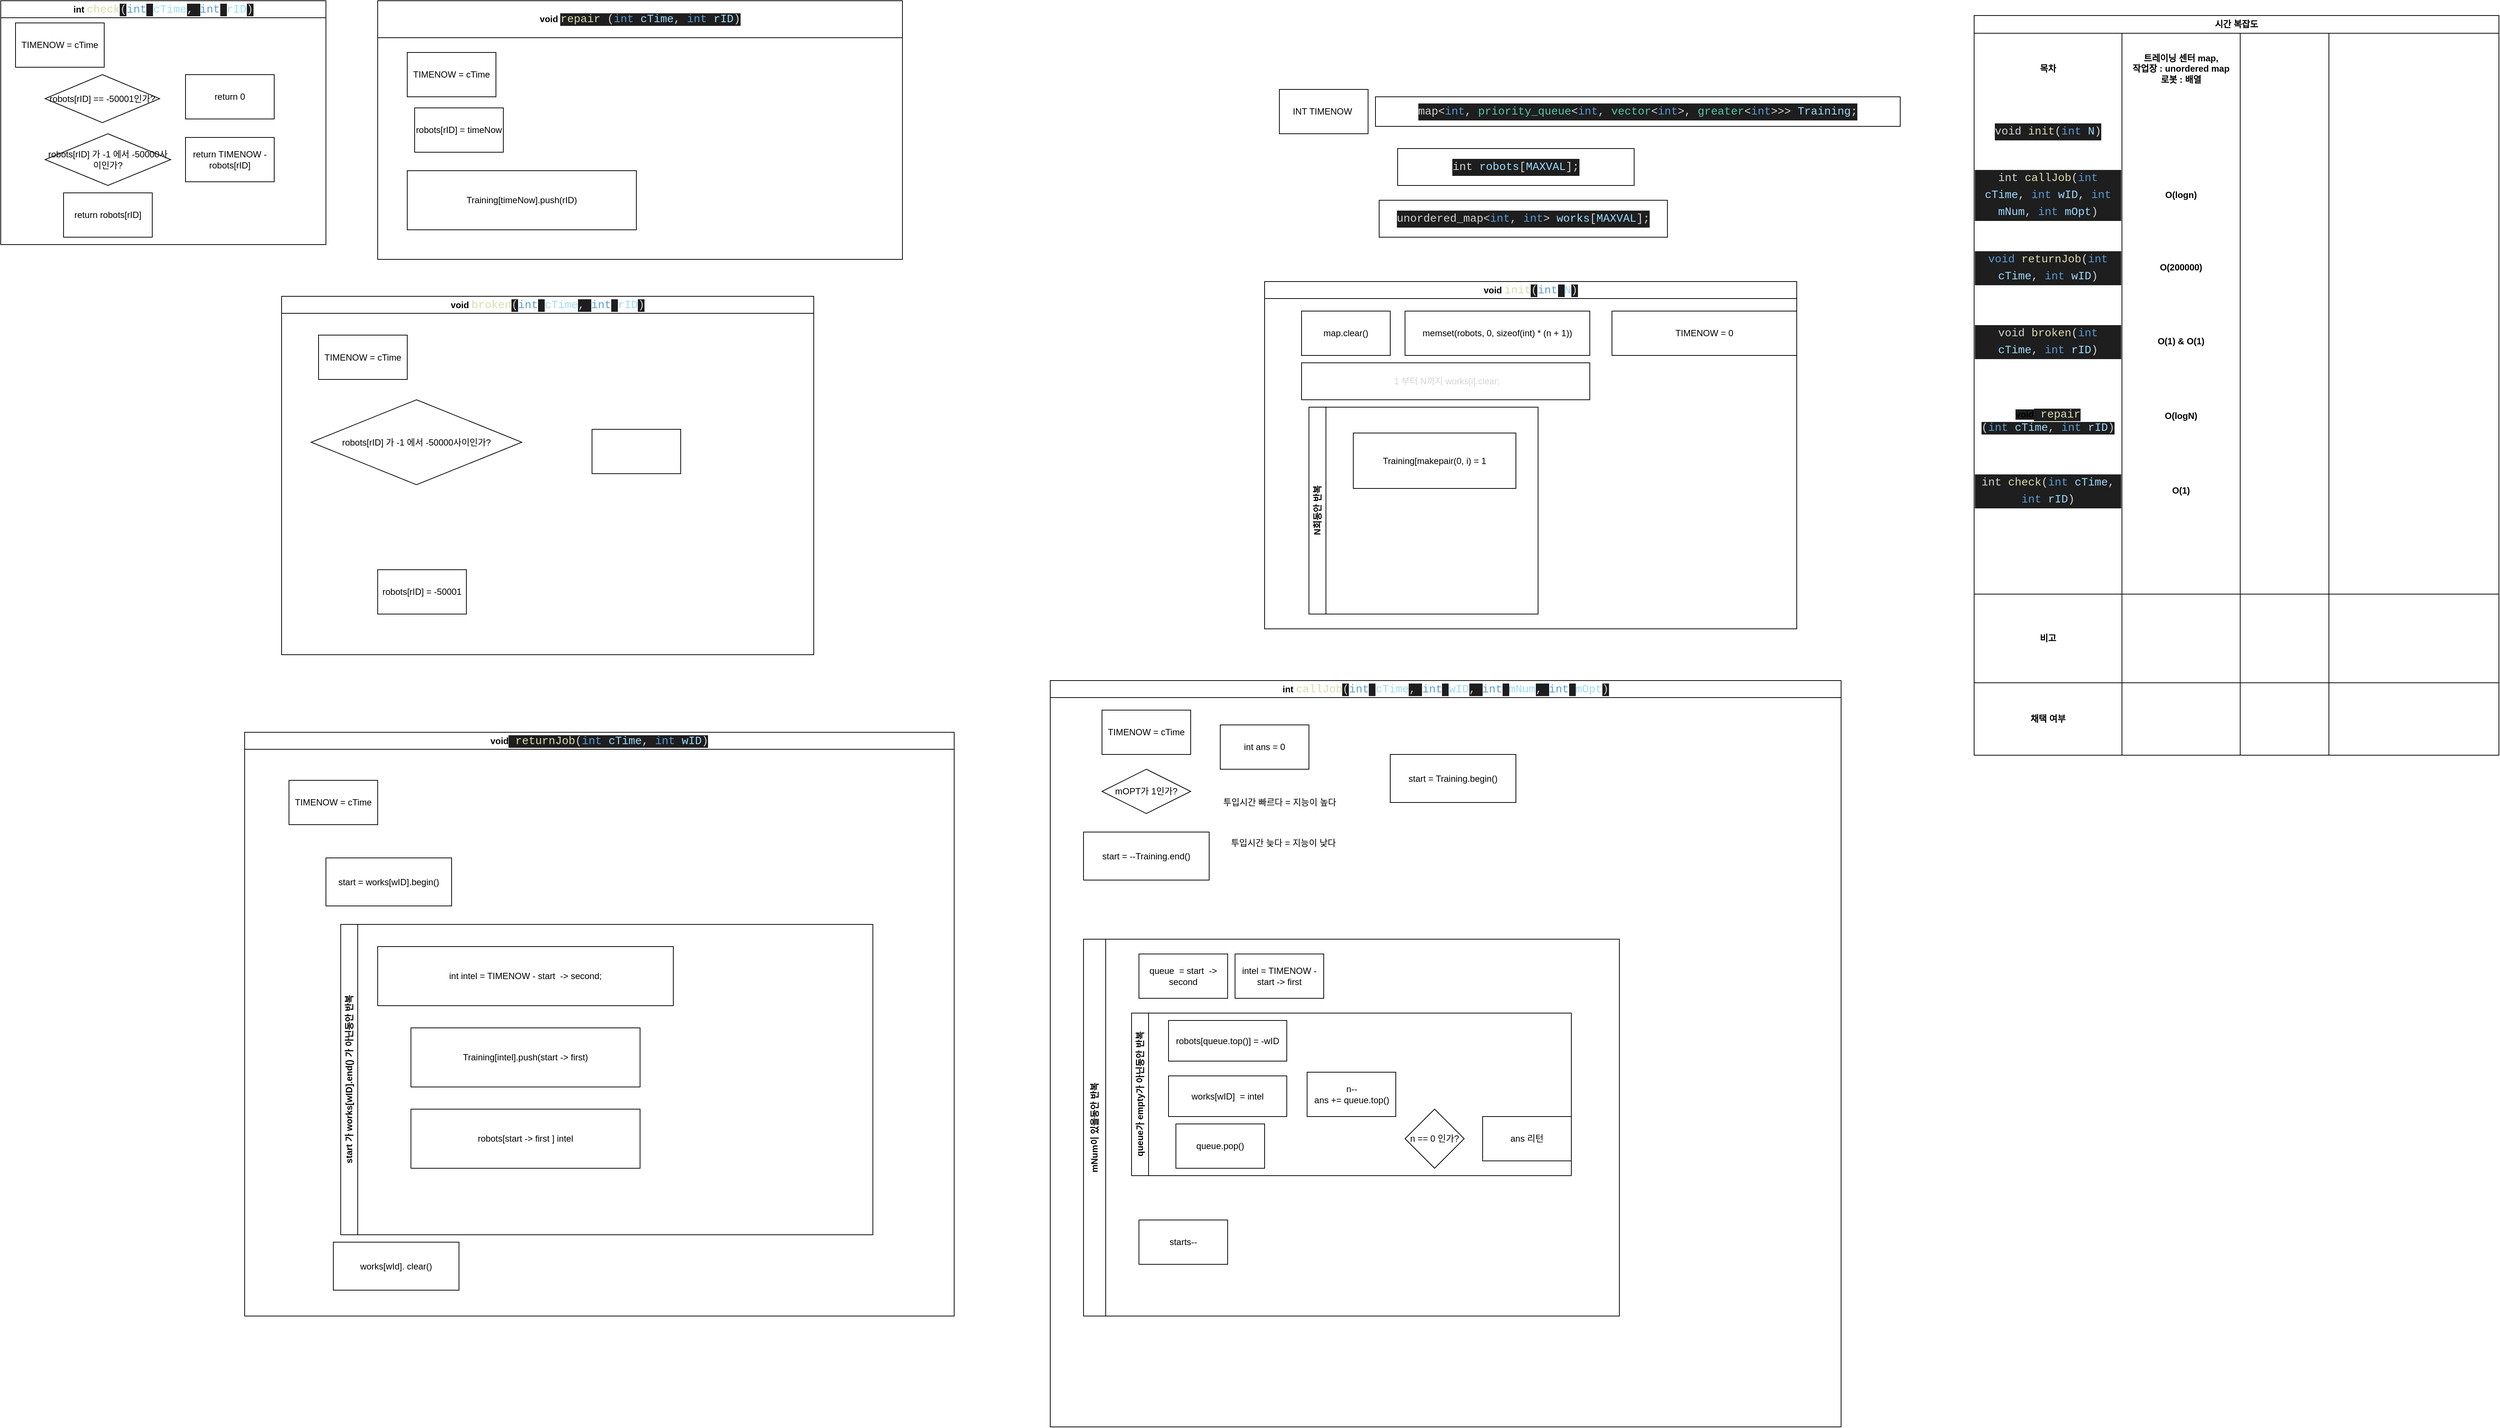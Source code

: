 <mxfile version="22.1.16" type="device">
  <diagram name="페이지-1" id="rsBh1jisTrVi4AFKepAh">
    <mxGraphModel dx="3401" dy="940" grid="1" gridSize="10" guides="1" tooltips="1" connect="1" arrows="1" fold="1" page="1" pageScale="1" pageWidth="827" pageHeight="1169" math="0" shadow="0">
      <root>
        <mxCell id="0" />
        <mxCell id="1" parent="0" />
        <mxCell id="dGhzxes-UHju7Pwq-I5s-2" value="시간 복잡도" style="shape=table;startSize=24;container=1;collapsible=1;childLayout=tableLayout;fixedRows=3;rowLines=0;fontStyle=1;align=center;resizeLast=1;html=1;whiteSpace=wrap;" vertex="1" parent="1">
          <mxGeometry x="1060" y="40" width="710" height="1001" as="geometry" />
        </mxCell>
        <mxCell id="dGhzxes-UHju7Pwq-I5s-3" style="shape=tableRow;horizontal=0;startSize=0;swimlaneHead=0;swimlaneBody=0;fillColor=none;collapsible=0;dropTarget=0;points=[[0,0.5],[1,0.5]];portConstraint=eastwest;top=0;left=0;right=0;bottom=0;html=1;align=center;" vertex="1" parent="dGhzxes-UHju7Pwq-I5s-2">
          <mxGeometry y="24" width="710" height="96" as="geometry" />
        </mxCell>
        <mxCell id="dGhzxes-UHju7Pwq-I5s-4" value="목차" style="shape=partialRectangle;connectable=0;fillColor=none;top=0;left=0;bottom=0;right=0;fontStyle=1;overflow=hidden;html=1;whiteSpace=wrap;align=center;" vertex="1" parent="dGhzxes-UHju7Pwq-I5s-3">
          <mxGeometry width="200" height="96" as="geometry">
            <mxRectangle width="200" height="96" as="alternateBounds" />
          </mxGeometry>
        </mxCell>
        <mxCell id="dGhzxes-UHju7Pwq-I5s-5" value="트레이닝 센터 map,&lt;br&gt;작업장 : unordered map&lt;br&gt;로봇 : 배열" style="shape=partialRectangle;connectable=0;fillColor=none;top=0;left=0;bottom=0;right=0;fontStyle=1;overflow=hidden;html=1;whiteSpace=wrap;align=center;" vertex="1" parent="dGhzxes-UHju7Pwq-I5s-3">
          <mxGeometry x="200" width="160" height="96" as="geometry">
            <mxRectangle width="160" height="96" as="alternateBounds" />
          </mxGeometry>
        </mxCell>
        <mxCell id="dGhzxes-UHju7Pwq-I5s-6" value="" style="shape=partialRectangle;connectable=0;fillColor=none;top=0;left=0;bottom=0;right=0;align=center;spacingLeft=6;fontStyle=5;overflow=hidden;html=1;whiteSpace=wrap;" vertex="1" parent="dGhzxes-UHju7Pwq-I5s-3">
          <mxGeometry x="360" width="120" height="96" as="geometry">
            <mxRectangle width="120" height="96" as="alternateBounds" />
          </mxGeometry>
        </mxCell>
        <mxCell id="dGhzxes-UHju7Pwq-I5s-7" value="" style="shape=partialRectangle;connectable=0;fillColor=none;top=0;left=0;bottom=0;right=0;align=center;spacingLeft=6;fontStyle=5;overflow=hidden;html=1;whiteSpace=wrap;" vertex="1" parent="dGhzxes-UHju7Pwq-I5s-3">
          <mxGeometry x="480" width="230" height="96" as="geometry">
            <mxRectangle width="230" height="96" as="alternateBounds" />
          </mxGeometry>
        </mxCell>
        <mxCell id="dGhzxes-UHju7Pwq-I5s-8" style="shape=tableRow;horizontal=0;startSize=0;swimlaneHead=0;swimlaneBody=0;fillColor=none;collapsible=0;dropTarget=0;points=[[0,0.5],[1,0.5]];portConstraint=eastwest;top=0;left=0;right=0;bottom=0;html=1;align=center;" vertex="1" parent="dGhzxes-UHju7Pwq-I5s-2">
          <mxGeometry y="120" width="710" height="74" as="geometry" />
        </mxCell>
        <mxCell id="dGhzxes-UHju7Pwq-I5s-9" value="&lt;div style=&quot;color: rgb(212, 212, 212); background-color: rgb(30, 30, 30); font-family: Menlo, Monaco, &amp;quot;Courier New&amp;quot;, monospace; font-weight: normal; font-size: 15px; line-height: 23px;&quot;&gt;void &lt;span style=&quot;color: #dcdcaa;&quot;&gt;init&lt;/span&gt;(&lt;span style=&quot;color: #569cd6;&quot;&gt;int&lt;/span&gt; &lt;span style=&quot;color: #9cdcfe;&quot;&gt;N&lt;/span&gt;)&lt;/div&gt;" style="shape=partialRectangle;connectable=0;fillColor=none;top=0;left=0;bottom=0;right=0;fontStyle=1;overflow=hidden;html=1;whiteSpace=wrap;align=center;" vertex="1" parent="dGhzxes-UHju7Pwq-I5s-8">
          <mxGeometry width="200" height="74" as="geometry">
            <mxRectangle width="200" height="74" as="alternateBounds" />
          </mxGeometry>
        </mxCell>
        <mxCell id="dGhzxes-UHju7Pwq-I5s-10" value="" style="shape=partialRectangle;connectable=0;fillColor=none;top=0;left=0;bottom=0;right=0;fontStyle=1;overflow=hidden;html=1;whiteSpace=wrap;align=center;" vertex="1" parent="dGhzxes-UHju7Pwq-I5s-8">
          <mxGeometry x="200" width="160" height="74" as="geometry">
            <mxRectangle width="160" height="74" as="alternateBounds" />
          </mxGeometry>
        </mxCell>
        <mxCell id="dGhzxes-UHju7Pwq-I5s-11" value="" style="shape=partialRectangle;connectable=0;fillColor=none;top=0;left=0;bottom=0;right=0;align=center;spacingLeft=6;fontStyle=5;overflow=hidden;html=1;whiteSpace=wrap;" vertex="1" parent="dGhzxes-UHju7Pwq-I5s-8">
          <mxGeometry x="360" width="120" height="74" as="geometry">
            <mxRectangle width="120" height="74" as="alternateBounds" />
          </mxGeometry>
        </mxCell>
        <mxCell id="dGhzxes-UHju7Pwq-I5s-12" value="" style="shape=partialRectangle;connectable=0;fillColor=none;top=0;left=0;bottom=0;right=0;align=center;spacingLeft=6;fontStyle=5;overflow=hidden;html=1;whiteSpace=wrap;" vertex="1" parent="dGhzxes-UHju7Pwq-I5s-8">
          <mxGeometry x="480" width="230" height="74" as="geometry">
            <mxRectangle width="230" height="74" as="alternateBounds" />
          </mxGeometry>
        </mxCell>
        <mxCell id="dGhzxes-UHju7Pwq-I5s-13" value="" style="shape=tableRow;horizontal=0;startSize=0;swimlaneHead=0;swimlaneBody=0;fillColor=none;collapsible=0;dropTarget=0;points=[[0,0.5],[1,0.5]];portConstraint=eastwest;top=0;left=0;right=0;bottom=0;html=1;align=center;" vertex="1" parent="dGhzxes-UHju7Pwq-I5s-2">
          <mxGeometry y="194" width="710" height="98" as="geometry" />
        </mxCell>
        <mxCell id="dGhzxes-UHju7Pwq-I5s-14" value="&lt;div style=&quot;color: rgb(212, 212, 212); background-color: rgb(30, 30, 30); font-family: Menlo, Monaco, &amp;quot;Courier New&amp;quot;, monospace; font-weight: normal; font-size: 15px; line-height: 23px;&quot;&gt;int &lt;span style=&quot;color: #dcdcaa;&quot;&gt;callJob&lt;/span&gt;(&lt;span style=&quot;color: #569cd6;&quot;&gt;int&lt;/span&gt; &lt;span style=&quot;color: #9cdcfe;&quot;&gt;cTime&lt;/span&gt;, &lt;span style=&quot;color: #569cd6;&quot;&gt;int&lt;/span&gt; &lt;span style=&quot;color: #9cdcfe;&quot;&gt;wID&lt;/span&gt;, &lt;span style=&quot;color: #569cd6;&quot;&gt;int&lt;/span&gt; &lt;span style=&quot;color: #9cdcfe;&quot;&gt;mNum&lt;/span&gt;, &lt;span style=&quot;color: #569cd6;&quot;&gt;int&lt;/span&gt; &lt;span style=&quot;color: #9cdcfe;&quot;&gt;mOpt&lt;/span&gt;)&lt;/div&gt;" style="shape=partialRectangle;connectable=0;fillColor=none;top=0;left=0;bottom=0;right=0;fontStyle=1;overflow=hidden;html=1;whiteSpace=wrap;align=center;" vertex="1" parent="dGhzxes-UHju7Pwq-I5s-13">
          <mxGeometry width="200" height="98" as="geometry">
            <mxRectangle width="200" height="98" as="alternateBounds" />
          </mxGeometry>
        </mxCell>
        <mxCell id="dGhzxes-UHju7Pwq-I5s-15" value="O(logn)" style="shape=partialRectangle;connectable=0;fillColor=none;top=0;left=0;bottom=0;right=0;fontStyle=1;overflow=hidden;html=1;whiteSpace=wrap;align=center;" vertex="1" parent="dGhzxes-UHju7Pwq-I5s-13">
          <mxGeometry x="200" width="160" height="98" as="geometry">
            <mxRectangle width="160" height="98" as="alternateBounds" />
          </mxGeometry>
        </mxCell>
        <mxCell id="dGhzxes-UHju7Pwq-I5s-16" value="" style="shape=partialRectangle;connectable=0;fillColor=none;top=0;left=0;bottom=0;right=0;align=center;spacingLeft=6;fontStyle=5;overflow=hidden;html=1;whiteSpace=wrap;" vertex="1" parent="dGhzxes-UHju7Pwq-I5s-13">
          <mxGeometry x="360" width="120" height="98" as="geometry">
            <mxRectangle width="120" height="98" as="alternateBounds" />
          </mxGeometry>
        </mxCell>
        <mxCell id="dGhzxes-UHju7Pwq-I5s-17" value="" style="shape=partialRectangle;connectable=0;fillColor=none;top=0;left=0;bottom=0;right=0;align=center;spacingLeft=6;fontStyle=5;overflow=hidden;html=1;whiteSpace=wrap;" vertex="1" parent="dGhzxes-UHju7Pwq-I5s-13">
          <mxGeometry x="480" width="230" height="98" as="geometry">
            <mxRectangle width="230" height="98" as="alternateBounds" />
          </mxGeometry>
        </mxCell>
        <mxCell id="dGhzxes-UHju7Pwq-I5s-18" style="shape=tableRow;horizontal=0;startSize=0;swimlaneHead=0;swimlaneBody=0;fillColor=none;collapsible=0;dropTarget=0;points=[[0,0.5],[1,0.5]];portConstraint=eastwest;top=0;left=0;right=0;bottom=0;html=1;align=center;" vertex="1" parent="dGhzxes-UHju7Pwq-I5s-2">
          <mxGeometry y="292" width="710" height="98" as="geometry" />
        </mxCell>
        <mxCell id="dGhzxes-UHju7Pwq-I5s-19" value="&lt;meta charset=&quot;utf-8&quot;&gt;&lt;div style=&quot;color: rgb(212, 212, 212); background-color: rgb(30, 30, 30); font-family: Menlo, Monaco, &amp;quot;Courier New&amp;quot;, monospace; font-weight: normal; font-size: 15px; line-height: 23px;&quot;&gt;&lt;div&gt;&lt;span style=&quot;color: #569cd6;&quot;&gt;void&lt;/span&gt;&lt;span style=&quot;color: #d4d4d4;&quot;&gt; &lt;/span&gt;&lt;span style=&quot;color: #dcdcaa;&quot;&gt;returnJob&lt;/span&gt;&lt;span style=&quot;color: #d4d4d4;&quot;&gt;(&lt;/span&gt;&lt;span style=&quot;color: #569cd6;&quot;&gt;int&lt;/span&gt;&lt;span style=&quot;color: #d4d4d4;&quot;&gt; &lt;/span&gt;&lt;span style=&quot;color: #9cdcfe;&quot;&gt;cTime&lt;/span&gt;&lt;span style=&quot;color: #d4d4d4;&quot;&gt;, &lt;/span&gt;&lt;span style=&quot;color: #569cd6;&quot;&gt;int&lt;/span&gt;&lt;span style=&quot;color: #d4d4d4;&quot;&gt; &lt;/span&gt;&lt;span style=&quot;color: #9cdcfe;&quot;&gt;wID&lt;/span&gt;&lt;span style=&quot;color: #d4d4d4;&quot;&gt;)&lt;/span&gt;&lt;/div&gt;&lt;/div&gt;" style="shape=partialRectangle;connectable=0;fillColor=none;top=0;left=0;bottom=0;right=0;fontStyle=1;overflow=hidden;html=1;whiteSpace=wrap;align=center;" vertex="1" parent="dGhzxes-UHju7Pwq-I5s-18">
          <mxGeometry width="200" height="98" as="geometry">
            <mxRectangle width="200" height="98" as="alternateBounds" />
          </mxGeometry>
        </mxCell>
        <mxCell id="dGhzxes-UHju7Pwq-I5s-20" value="O(200000)" style="shape=partialRectangle;connectable=0;fillColor=none;top=0;left=0;bottom=0;right=0;fontStyle=1;overflow=hidden;html=1;whiteSpace=wrap;align=center;" vertex="1" parent="dGhzxes-UHju7Pwq-I5s-18">
          <mxGeometry x="200" width="160" height="98" as="geometry">
            <mxRectangle width="160" height="98" as="alternateBounds" />
          </mxGeometry>
        </mxCell>
        <mxCell id="dGhzxes-UHju7Pwq-I5s-21" value="" style="shape=partialRectangle;connectable=0;fillColor=none;top=0;left=0;bottom=0;right=0;align=center;spacingLeft=6;fontStyle=5;overflow=hidden;html=1;whiteSpace=wrap;" vertex="1" parent="dGhzxes-UHju7Pwq-I5s-18">
          <mxGeometry x="360" width="120" height="98" as="geometry">
            <mxRectangle width="120" height="98" as="alternateBounds" />
          </mxGeometry>
        </mxCell>
        <mxCell id="dGhzxes-UHju7Pwq-I5s-22" value="" style="shape=partialRectangle;connectable=0;fillColor=none;top=0;left=0;bottom=0;right=0;align=center;spacingLeft=6;fontStyle=5;overflow=hidden;html=1;whiteSpace=wrap;" vertex="1" parent="dGhzxes-UHju7Pwq-I5s-18">
          <mxGeometry x="480" width="230" height="98" as="geometry">
            <mxRectangle width="230" height="98" as="alternateBounds" />
          </mxGeometry>
        </mxCell>
        <mxCell id="dGhzxes-UHju7Pwq-I5s-23" style="shape=tableRow;horizontal=0;startSize=0;swimlaneHead=0;swimlaneBody=0;fillColor=none;collapsible=0;dropTarget=0;points=[[0,0.5],[1,0.5]];portConstraint=eastwest;top=0;left=0;right=0;bottom=0;html=1;align=center;" vertex="1" parent="dGhzxes-UHju7Pwq-I5s-2">
          <mxGeometry y="390" width="710" height="101" as="geometry" />
        </mxCell>
        <mxCell id="dGhzxes-UHju7Pwq-I5s-24" value="&lt;div style=&quot;color: rgb(212, 212, 212); background-color: rgb(30, 30, 30); font-family: Menlo, Monaco, &amp;quot;Courier New&amp;quot;, monospace; font-weight: normal; font-size: 15px; line-height: 23px;&quot;&gt;void &lt;span style=&quot;color: #dcdcaa;&quot;&gt;broken&lt;/span&gt;(&lt;span style=&quot;color: #569cd6;&quot;&gt;int&lt;/span&gt; &lt;span style=&quot;color: #9cdcfe;&quot;&gt;cTime&lt;/span&gt;, &lt;span style=&quot;color: #569cd6;&quot;&gt;int&lt;/span&gt; &lt;span style=&quot;color: #9cdcfe;&quot;&gt;rID&lt;/span&gt;)&lt;/div&gt;" style="shape=partialRectangle;connectable=0;fillColor=none;top=0;left=0;bottom=0;right=0;fontStyle=1;overflow=hidden;html=1;whiteSpace=wrap;align=center;" vertex="1" parent="dGhzxes-UHju7Pwq-I5s-23">
          <mxGeometry width="200" height="101" as="geometry">
            <mxRectangle width="200" height="101" as="alternateBounds" />
          </mxGeometry>
        </mxCell>
        <mxCell id="dGhzxes-UHju7Pwq-I5s-25" value="O(1) &amp;amp; O(1)" style="shape=partialRectangle;connectable=0;fillColor=none;top=0;left=0;bottom=0;right=0;fontStyle=1;overflow=hidden;html=1;whiteSpace=wrap;align=center;" vertex="1" parent="dGhzxes-UHju7Pwq-I5s-23">
          <mxGeometry x="200" width="160" height="101" as="geometry">
            <mxRectangle width="160" height="101" as="alternateBounds" />
          </mxGeometry>
        </mxCell>
        <mxCell id="dGhzxes-UHju7Pwq-I5s-26" value="" style="shape=partialRectangle;connectable=0;fillColor=none;top=0;left=0;bottom=0;right=0;align=center;spacingLeft=6;fontStyle=5;overflow=hidden;html=1;whiteSpace=wrap;" vertex="1" parent="dGhzxes-UHju7Pwq-I5s-23">
          <mxGeometry x="360" width="120" height="101" as="geometry">
            <mxRectangle width="120" height="101" as="alternateBounds" />
          </mxGeometry>
        </mxCell>
        <mxCell id="dGhzxes-UHju7Pwq-I5s-27" value="" style="shape=partialRectangle;connectable=0;fillColor=none;top=0;left=0;bottom=0;right=0;align=center;spacingLeft=6;fontStyle=5;overflow=hidden;html=1;whiteSpace=wrap;" vertex="1" parent="dGhzxes-UHju7Pwq-I5s-23">
          <mxGeometry x="480" width="230" height="101" as="geometry">
            <mxRectangle width="230" height="101" as="alternateBounds" />
          </mxGeometry>
        </mxCell>
        <mxCell id="dGhzxes-UHju7Pwq-I5s-53" style="shape=tableRow;horizontal=0;startSize=0;swimlaneHead=0;swimlaneBody=0;fillColor=none;collapsible=0;dropTarget=0;points=[[0,0.5],[1,0.5]];portConstraint=eastwest;top=0;left=0;right=0;bottom=0;html=1;align=center;" vertex="1" parent="dGhzxes-UHju7Pwq-I5s-2">
          <mxGeometry y="491" width="710" height="101" as="geometry" />
        </mxCell>
        <mxCell id="dGhzxes-UHju7Pwq-I5s-54" value="&lt;br class=&quot;Apple-interchange-newline&quot;&gt;&lt;span style=&quot;background-color: rgb(27, 29, 30);&quot;&gt;void&lt;/span&gt;&lt;span style=&quot;color: rgb(212, 212, 212); font-family: Menlo, Monaco, &amp;quot;Courier New&amp;quot;, monospace; font-size: 15px; font-weight: 400; background-color: rgb(30, 30, 30);&quot;&gt;&amp;nbsp;&lt;/span&gt;&lt;span style=&quot;font-family: Menlo, Monaco, &amp;quot;Courier New&amp;quot;, monospace; font-size: 15px; font-weight: 400; background-color: rgb(30, 30, 30);&quot;&gt;&lt;font color=&quot;#dcdcaa&quot;&gt;repair&lt;br&gt;&lt;/font&gt;&lt;/span&gt;&lt;span style=&quot;color: rgb(212, 212, 212); font-family: Menlo, Monaco, &amp;quot;Courier New&amp;quot;, monospace; font-size: 15px; font-weight: 400; background-color: rgb(30, 30, 30);&quot;&gt;(&lt;/span&gt;&lt;span style=&quot;font-family: Menlo, Monaco, &amp;quot;Courier New&amp;quot;, monospace; font-size: 15px; font-weight: 400; background-color: rgb(30, 30, 30); color: rgb(86, 156, 214);&quot;&gt;int&lt;/span&gt;&lt;span style=&quot;color: rgb(212, 212, 212); font-family: Menlo, Monaco, &amp;quot;Courier New&amp;quot;, monospace; font-size: 15px; font-weight: 400; background-color: rgb(30, 30, 30);&quot;&gt;&amp;nbsp;&lt;/span&gt;&lt;span style=&quot;font-family: Menlo, Monaco, &amp;quot;Courier New&amp;quot;, monospace; font-size: 15px; font-weight: 400; background-color: rgb(30, 30, 30); color: rgb(156, 220, 254);&quot;&gt;cTime&lt;/span&gt;&lt;span style=&quot;color: rgb(212, 212, 212); font-family: Menlo, Monaco, &amp;quot;Courier New&amp;quot;, monospace; font-size: 15px; font-weight: 400; background-color: rgb(30, 30, 30);&quot;&gt;,&amp;nbsp;&lt;/span&gt;&lt;span style=&quot;font-family: Menlo, Monaco, &amp;quot;Courier New&amp;quot;, monospace; font-size: 15px; font-weight: 400; background-color: rgb(30, 30, 30); color: rgb(86, 156, 214);&quot;&gt;int&lt;/span&gt;&lt;span style=&quot;color: rgb(212, 212, 212); font-family: Menlo, Monaco, &amp;quot;Courier New&amp;quot;, monospace; font-size: 15px; font-weight: 400; background-color: rgb(30, 30, 30);&quot;&gt;&amp;nbsp;&lt;/span&gt;&lt;span style=&quot;font-family: Menlo, Monaco, &amp;quot;Courier New&amp;quot;, monospace; font-size: 15px; font-weight: 400; background-color: rgb(30, 30, 30); color: rgb(156, 220, 254);&quot;&gt;rID&lt;/span&gt;&lt;span style=&quot;color: rgb(212, 212, 212); font-family: Menlo, Monaco, &amp;quot;Courier New&amp;quot;, monospace; font-size: 15px; font-weight: 400; background-color: rgb(30, 30, 30);&quot;&gt;)&lt;/span&gt;" style="shape=partialRectangle;connectable=0;fillColor=none;top=0;left=0;bottom=0;right=0;fontStyle=1;overflow=hidden;html=1;whiteSpace=wrap;align=center;" vertex="1" parent="dGhzxes-UHju7Pwq-I5s-53">
          <mxGeometry width="200" height="101" as="geometry">
            <mxRectangle width="200" height="101" as="alternateBounds" />
          </mxGeometry>
        </mxCell>
        <mxCell id="dGhzxes-UHju7Pwq-I5s-55" value="O(logN)" style="shape=partialRectangle;connectable=0;fillColor=none;top=0;left=0;bottom=0;right=0;fontStyle=1;overflow=hidden;html=1;whiteSpace=wrap;align=center;" vertex="1" parent="dGhzxes-UHju7Pwq-I5s-53">
          <mxGeometry x="200" width="160" height="101" as="geometry">
            <mxRectangle width="160" height="101" as="alternateBounds" />
          </mxGeometry>
        </mxCell>
        <mxCell id="dGhzxes-UHju7Pwq-I5s-56" style="shape=partialRectangle;connectable=0;fillColor=none;top=0;left=0;bottom=0;right=0;align=center;spacingLeft=6;fontStyle=5;overflow=hidden;html=1;whiteSpace=wrap;" vertex="1" parent="dGhzxes-UHju7Pwq-I5s-53">
          <mxGeometry x="360" width="120" height="101" as="geometry">
            <mxRectangle width="120" height="101" as="alternateBounds" />
          </mxGeometry>
        </mxCell>
        <mxCell id="dGhzxes-UHju7Pwq-I5s-57" style="shape=partialRectangle;connectable=0;fillColor=none;top=0;left=0;bottom=0;right=0;align=center;spacingLeft=6;fontStyle=5;overflow=hidden;html=1;whiteSpace=wrap;" vertex="1" parent="dGhzxes-UHju7Pwq-I5s-53">
          <mxGeometry x="480" width="230" height="101" as="geometry">
            <mxRectangle width="230" height="101" as="alternateBounds" />
          </mxGeometry>
        </mxCell>
        <mxCell id="dGhzxes-UHju7Pwq-I5s-48" style="shape=tableRow;horizontal=0;startSize=0;swimlaneHead=0;swimlaneBody=0;fillColor=none;collapsible=0;dropTarget=0;points=[[0,0.5],[1,0.5]];portConstraint=eastwest;top=0;left=0;right=0;bottom=0;html=1;align=center;" vertex="1" parent="dGhzxes-UHju7Pwq-I5s-2">
          <mxGeometry y="592" width="710" height="101" as="geometry" />
        </mxCell>
        <mxCell id="dGhzxes-UHju7Pwq-I5s-49" value="&lt;div style=&quot;color: rgb(212, 212, 212); background-color: rgb(30, 30, 30); font-family: Menlo, Monaco, &amp;quot;Courier New&amp;quot;, monospace; font-weight: normal; font-size: 15px; line-height: 23px;&quot;&gt;int &lt;span style=&quot;color: #dcdcaa;&quot;&gt;check&lt;/span&gt;(&lt;span style=&quot;color: #569cd6;&quot;&gt;int&lt;/span&gt; &lt;span style=&quot;color: #9cdcfe;&quot;&gt;cTime&lt;/span&gt;, &lt;span style=&quot;color: #569cd6;&quot;&gt;int&lt;/span&gt; &lt;span style=&quot;color: #9cdcfe;&quot;&gt;rID&lt;/span&gt;)&lt;/div&gt;" style="shape=partialRectangle;connectable=0;fillColor=none;top=0;left=0;bottom=0;right=0;fontStyle=1;overflow=hidden;html=1;whiteSpace=wrap;align=center;" vertex="1" parent="dGhzxes-UHju7Pwq-I5s-48">
          <mxGeometry width="200" height="101" as="geometry">
            <mxRectangle width="200" height="101" as="alternateBounds" />
          </mxGeometry>
        </mxCell>
        <mxCell id="dGhzxes-UHju7Pwq-I5s-50" value="O(1)" style="shape=partialRectangle;connectable=0;fillColor=none;top=0;left=0;bottom=0;right=0;fontStyle=1;overflow=hidden;html=1;whiteSpace=wrap;align=center;" vertex="1" parent="dGhzxes-UHju7Pwq-I5s-48">
          <mxGeometry x="200" width="160" height="101" as="geometry">
            <mxRectangle width="160" height="101" as="alternateBounds" />
          </mxGeometry>
        </mxCell>
        <mxCell id="dGhzxes-UHju7Pwq-I5s-51" style="shape=partialRectangle;connectable=0;fillColor=none;top=0;left=0;bottom=0;right=0;align=center;spacingLeft=6;fontStyle=5;overflow=hidden;html=1;whiteSpace=wrap;" vertex="1" parent="dGhzxes-UHju7Pwq-I5s-48">
          <mxGeometry x="360" width="120" height="101" as="geometry">
            <mxRectangle width="120" height="101" as="alternateBounds" />
          </mxGeometry>
        </mxCell>
        <mxCell id="dGhzxes-UHju7Pwq-I5s-52" style="shape=partialRectangle;connectable=0;fillColor=none;top=0;left=0;bottom=0;right=0;align=center;spacingLeft=6;fontStyle=5;overflow=hidden;html=1;whiteSpace=wrap;" vertex="1" parent="dGhzxes-UHju7Pwq-I5s-48">
          <mxGeometry x="480" width="230" height="101" as="geometry">
            <mxRectangle width="230" height="101" as="alternateBounds" />
          </mxGeometry>
        </mxCell>
        <mxCell id="dGhzxes-UHju7Pwq-I5s-28" style="shape=tableRow;horizontal=0;startSize=0;swimlaneHead=0;swimlaneBody=0;fillColor=none;collapsible=0;dropTarget=0;points=[[0,0.5],[1,0.5]];portConstraint=eastwest;top=0;left=0;right=0;bottom=1;html=1;align=center;" vertex="1" parent="dGhzxes-UHju7Pwq-I5s-2">
          <mxGeometry y="693" width="710" height="90" as="geometry" />
        </mxCell>
        <mxCell id="dGhzxes-UHju7Pwq-I5s-29" value="&lt;div style=&quot;color: rgb(212, 212, 212); background-color: rgb(30, 30, 30); font-family: Menlo, Monaco, &amp;quot;Courier New&amp;quot;, monospace; font-weight: normal; font-size: 15px; line-height: 23px;&quot;&gt;&lt;br&gt;&lt;/div&gt;" style="shape=partialRectangle;connectable=0;fillColor=none;top=0;left=0;bottom=0;right=0;fontStyle=1;overflow=hidden;html=1;whiteSpace=wrap;align=center;" vertex="1" parent="dGhzxes-UHju7Pwq-I5s-28">
          <mxGeometry width="200" height="90" as="geometry">
            <mxRectangle width="200" height="90" as="alternateBounds" />
          </mxGeometry>
        </mxCell>
        <mxCell id="dGhzxes-UHju7Pwq-I5s-30" value="" style="shape=partialRectangle;connectable=0;fillColor=none;top=0;left=0;bottom=0;right=0;fontStyle=1;overflow=hidden;html=1;whiteSpace=wrap;align=center;" vertex="1" parent="dGhzxes-UHju7Pwq-I5s-28">
          <mxGeometry x="200" width="160" height="90" as="geometry">
            <mxRectangle width="160" height="90" as="alternateBounds" />
          </mxGeometry>
        </mxCell>
        <mxCell id="dGhzxes-UHju7Pwq-I5s-31" value="" style="shape=partialRectangle;connectable=0;fillColor=none;top=0;left=0;bottom=0;right=0;align=center;spacingLeft=6;fontStyle=5;overflow=hidden;html=1;whiteSpace=wrap;" vertex="1" parent="dGhzxes-UHju7Pwq-I5s-28">
          <mxGeometry x="360" width="120" height="90" as="geometry">
            <mxRectangle width="120" height="90" as="alternateBounds" />
          </mxGeometry>
        </mxCell>
        <mxCell id="dGhzxes-UHju7Pwq-I5s-32" value="" style="shape=partialRectangle;connectable=0;fillColor=none;top=0;left=0;bottom=0;right=0;align=center;spacingLeft=6;fontStyle=5;overflow=hidden;html=1;whiteSpace=wrap;" vertex="1" parent="dGhzxes-UHju7Pwq-I5s-28">
          <mxGeometry x="480" width="230" height="90" as="geometry">
            <mxRectangle width="230" height="90" as="alternateBounds" />
          </mxGeometry>
        </mxCell>
        <mxCell id="dGhzxes-UHju7Pwq-I5s-33" value="" style="shape=tableRow;horizontal=0;startSize=0;swimlaneHead=0;swimlaneBody=0;fillColor=none;collapsible=0;dropTarget=0;points=[[0,0.5],[1,0.5]];portConstraint=eastwest;top=0;left=0;right=0;bottom=1;html=1;align=center;" vertex="1" parent="dGhzxes-UHju7Pwq-I5s-2">
          <mxGeometry y="783" width="710" height="120" as="geometry" />
        </mxCell>
        <mxCell id="dGhzxes-UHju7Pwq-I5s-34" value="비고" style="shape=partialRectangle;connectable=0;fillColor=none;top=0;left=0;bottom=0;right=0;fontStyle=1;overflow=hidden;html=1;whiteSpace=wrap;align=center;" vertex="1" parent="dGhzxes-UHju7Pwq-I5s-33">
          <mxGeometry width="200" height="120" as="geometry">
            <mxRectangle width="200" height="120" as="alternateBounds" />
          </mxGeometry>
        </mxCell>
        <mxCell id="dGhzxes-UHju7Pwq-I5s-35" value="" style="shape=partialRectangle;connectable=0;fillColor=none;top=0;left=0;bottom=0;right=0;fontStyle=1;overflow=hidden;html=1;whiteSpace=wrap;align=center;" vertex="1" parent="dGhzxes-UHju7Pwq-I5s-33">
          <mxGeometry x="200" width="160" height="120" as="geometry">
            <mxRectangle width="160" height="120" as="alternateBounds" />
          </mxGeometry>
        </mxCell>
        <mxCell id="dGhzxes-UHju7Pwq-I5s-36" value="" style="shape=partialRectangle;connectable=0;fillColor=none;top=0;left=0;bottom=0;right=0;align=center;spacingLeft=6;fontStyle=5;overflow=hidden;html=1;whiteSpace=wrap;" vertex="1" parent="dGhzxes-UHju7Pwq-I5s-33">
          <mxGeometry x="360" width="120" height="120" as="geometry">
            <mxRectangle width="120" height="120" as="alternateBounds" />
          </mxGeometry>
        </mxCell>
        <mxCell id="dGhzxes-UHju7Pwq-I5s-37" value="" style="shape=partialRectangle;connectable=0;fillColor=none;top=0;left=0;bottom=0;right=0;align=center;spacingLeft=6;fontStyle=5;overflow=hidden;html=1;whiteSpace=wrap;" vertex="1" parent="dGhzxes-UHju7Pwq-I5s-33">
          <mxGeometry x="480" width="230" height="120" as="geometry">
            <mxRectangle width="230" height="120" as="alternateBounds" />
          </mxGeometry>
        </mxCell>
        <mxCell id="dGhzxes-UHju7Pwq-I5s-38" style="shape=tableRow;horizontal=0;startSize=0;swimlaneHead=0;swimlaneBody=0;fillColor=none;collapsible=0;dropTarget=0;points=[[0,0.5],[1,0.5]];portConstraint=eastwest;top=0;left=0;right=0;bottom=1;html=1;align=center;" vertex="1" parent="dGhzxes-UHju7Pwq-I5s-2">
          <mxGeometry y="903" width="710" height="98" as="geometry" />
        </mxCell>
        <mxCell id="dGhzxes-UHju7Pwq-I5s-39" value="채택 여부&lt;br&gt;" style="shape=partialRectangle;connectable=0;fillColor=none;top=0;left=0;bottom=0;right=0;fontStyle=1;overflow=hidden;html=1;whiteSpace=wrap;align=center;" vertex="1" parent="dGhzxes-UHju7Pwq-I5s-38">
          <mxGeometry width="200" height="98" as="geometry">
            <mxRectangle width="200" height="98" as="alternateBounds" />
          </mxGeometry>
        </mxCell>
        <mxCell id="dGhzxes-UHju7Pwq-I5s-40" value="" style="shape=partialRectangle;connectable=0;fillColor=none;top=0;left=0;bottom=0;right=0;fontStyle=1;overflow=hidden;html=1;whiteSpace=wrap;align=center;" vertex="1" parent="dGhzxes-UHju7Pwq-I5s-38">
          <mxGeometry x="200" width="160" height="98" as="geometry">
            <mxRectangle width="160" height="98" as="alternateBounds" />
          </mxGeometry>
        </mxCell>
        <mxCell id="dGhzxes-UHju7Pwq-I5s-41" value="" style="shape=partialRectangle;connectable=0;fillColor=none;top=0;left=0;bottom=0;right=0;align=center;spacingLeft=6;fontStyle=5;overflow=hidden;html=1;whiteSpace=wrap;" vertex="1" parent="dGhzxes-UHju7Pwq-I5s-38">
          <mxGeometry x="360" width="120" height="98" as="geometry">
            <mxRectangle width="120" height="98" as="alternateBounds" />
          </mxGeometry>
        </mxCell>
        <mxCell id="dGhzxes-UHju7Pwq-I5s-42" value="" style="shape=partialRectangle;connectable=0;fillColor=none;top=0;left=0;bottom=0;right=0;align=center;spacingLeft=6;fontStyle=5;overflow=hidden;html=1;whiteSpace=wrap;" vertex="1" parent="dGhzxes-UHju7Pwq-I5s-38">
          <mxGeometry x="480" width="230" height="98" as="geometry">
            <mxRectangle width="230" height="98" as="alternateBounds" />
          </mxGeometry>
        </mxCell>
        <mxCell id="dGhzxes-UHju7Pwq-I5s-62" value="int&amp;nbsp;&lt;span style=&quot;font-family: Menlo, Monaco, &amp;quot;Courier New&amp;quot;, monospace; font-size: 15px; font-weight: 400; color: rgb(220, 220, 170);&quot;&gt;callJob&lt;/span&gt;&lt;span style=&quot;color: rgb(212, 212, 212); font-family: Menlo, Monaco, &amp;quot;Courier New&amp;quot;, monospace; font-size: 15px; font-weight: 400; background-color: rgb(30, 30, 30);&quot;&gt;(&lt;/span&gt;&lt;span style=&quot;font-family: Menlo, Monaco, &amp;quot;Courier New&amp;quot;, monospace; font-size: 15px; font-weight: 400; color: rgb(86, 156, 214);&quot;&gt;int&lt;/span&gt;&lt;span style=&quot;color: rgb(212, 212, 212); font-family: Menlo, Monaco, &amp;quot;Courier New&amp;quot;, monospace; font-size: 15px; font-weight: 400; background-color: rgb(30, 30, 30);&quot;&gt;&amp;nbsp;&lt;/span&gt;&lt;span style=&quot;font-family: Menlo, Monaco, &amp;quot;Courier New&amp;quot;, monospace; font-size: 15px; font-weight: 400; color: rgb(156, 220, 254);&quot;&gt;cTime&lt;/span&gt;&lt;span style=&quot;color: rgb(212, 212, 212); font-family: Menlo, Monaco, &amp;quot;Courier New&amp;quot;, monospace; font-size: 15px; font-weight: 400; background-color: rgb(30, 30, 30);&quot;&gt;,&amp;nbsp;&lt;/span&gt;&lt;span style=&quot;font-family: Menlo, Monaco, &amp;quot;Courier New&amp;quot;, monospace; font-size: 15px; font-weight: 400; color: rgb(86, 156, 214);&quot;&gt;int&lt;/span&gt;&lt;span style=&quot;color: rgb(212, 212, 212); font-family: Menlo, Monaco, &amp;quot;Courier New&amp;quot;, monospace; font-size: 15px; font-weight: 400; background-color: rgb(30, 30, 30);&quot;&gt;&amp;nbsp;&lt;/span&gt;&lt;span style=&quot;font-family: Menlo, Monaco, &amp;quot;Courier New&amp;quot;, monospace; font-size: 15px; font-weight: 400; color: rgb(156, 220, 254);&quot;&gt;wID&lt;/span&gt;&lt;span style=&quot;color: rgb(212, 212, 212); font-family: Menlo, Monaco, &amp;quot;Courier New&amp;quot;, monospace; font-size: 15px; font-weight: 400; background-color: rgb(30, 30, 30);&quot;&gt;,&amp;nbsp;&lt;/span&gt;&lt;span style=&quot;font-family: Menlo, Monaco, &amp;quot;Courier New&amp;quot;, monospace; font-size: 15px; font-weight: 400; color: rgb(86, 156, 214);&quot;&gt;int&lt;/span&gt;&lt;span style=&quot;color: rgb(212, 212, 212); font-family: Menlo, Monaco, &amp;quot;Courier New&amp;quot;, monospace; font-size: 15px; font-weight: 400; background-color: rgb(30, 30, 30);&quot;&gt;&amp;nbsp;&lt;/span&gt;&lt;span style=&quot;font-family: Menlo, Monaco, &amp;quot;Courier New&amp;quot;, monospace; font-size: 15px; font-weight: 400; color: rgb(156, 220, 254);&quot;&gt;mNum&lt;/span&gt;&lt;span style=&quot;color: rgb(212, 212, 212); font-family: Menlo, Monaco, &amp;quot;Courier New&amp;quot;, monospace; font-size: 15px; font-weight: 400; background-color: rgb(30, 30, 30);&quot;&gt;,&amp;nbsp;&lt;/span&gt;&lt;span style=&quot;font-family: Menlo, Monaco, &amp;quot;Courier New&amp;quot;, monospace; font-size: 15px; font-weight: 400; color: rgb(86, 156, 214);&quot;&gt;int&lt;/span&gt;&lt;span style=&quot;color: rgb(212, 212, 212); font-family: Menlo, Monaco, &amp;quot;Courier New&amp;quot;, monospace; font-size: 15px; font-weight: 400; background-color: rgb(30, 30, 30);&quot;&gt;&amp;nbsp;&lt;/span&gt;&lt;span style=&quot;font-family: Menlo, Monaco, &amp;quot;Courier New&amp;quot;, monospace; font-size: 15px; font-weight: 400; color: rgb(156, 220, 254);&quot;&gt;mOpt&lt;/span&gt;&lt;span style=&quot;color: rgb(212, 212, 212); font-family: Menlo, Monaco, &amp;quot;Courier New&amp;quot;, monospace; font-size: 15px; font-weight: 400; background-color: rgb(30, 30, 30);&quot;&gt;)&lt;/span&gt;" style="swimlane;whiteSpace=wrap;html=1;" vertex="1" parent="1">
          <mxGeometry x="-190" y="940" width="1070" height="1010" as="geometry" />
        </mxCell>
        <mxCell id="dGhzxes-UHju7Pwq-I5s-76" value="mOPT가 1인가?" style="whiteSpace=wrap;html=1;shape=rhombus;perimeter=rhombusPerimeter;" vertex="1" parent="dGhzxes-UHju7Pwq-I5s-62">
          <mxGeometry x="70" y="120" width="120" height="60" as="geometry" />
        </mxCell>
        <mxCell id="dGhzxes-UHju7Pwq-I5s-77" value="TIMENOW = cTime" style="whiteSpace=wrap;html=1;" vertex="1" parent="dGhzxes-UHju7Pwq-I5s-62">
          <mxGeometry x="70" y="40" width="120" height="60" as="geometry" />
        </mxCell>
        <mxCell id="dGhzxes-UHju7Pwq-I5s-78" value="start = --Training.end()" style="rounded=0;whiteSpace=wrap;html=1;" vertex="1" parent="dGhzxes-UHju7Pwq-I5s-62">
          <mxGeometry x="45" y="205" width="170" height="65" as="geometry" />
        </mxCell>
        <mxCell id="dGhzxes-UHju7Pwq-I5s-79" value="mNum이 있을동안 반복" style="swimlane;horizontal=0;whiteSpace=wrap;html=1;startSize=30;" vertex="1" parent="dGhzxes-UHju7Pwq-I5s-62">
          <mxGeometry x="45" y="350" width="725" height="510" as="geometry" />
        </mxCell>
        <mxCell id="dGhzxes-UHju7Pwq-I5s-81" value="queue&amp;nbsp; = start&amp;nbsp; -&amp;gt; second" style="rounded=0;whiteSpace=wrap;html=1;" vertex="1" parent="dGhzxes-UHju7Pwq-I5s-79">
          <mxGeometry x="75" y="20" width="120" height="60" as="geometry" />
        </mxCell>
        <mxCell id="dGhzxes-UHju7Pwq-I5s-82" value="starts--" style="rounded=0;whiteSpace=wrap;html=1;" vertex="1" parent="dGhzxes-UHju7Pwq-I5s-79">
          <mxGeometry x="75" y="380" width="120" height="60" as="geometry" />
        </mxCell>
        <mxCell id="dGhzxes-UHju7Pwq-I5s-83" value="queue가 empty가 아닌동안 반복" style="swimlane;horizontal=0;whiteSpace=wrap;html=1;" vertex="1" parent="dGhzxes-UHju7Pwq-I5s-79">
          <mxGeometry x="65" y="100" width="595" height="220" as="geometry" />
        </mxCell>
        <mxCell id="dGhzxes-UHju7Pwq-I5s-84" value="robots[queue.top()] = -wID" style="rounded=0;whiteSpace=wrap;html=1;" vertex="1" parent="dGhzxes-UHju7Pwq-I5s-83">
          <mxGeometry x="50" y="10" width="160" height="55" as="geometry" />
        </mxCell>
        <mxCell id="dGhzxes-UHju7Pwq-I5s-85" value="works[wID]&amp;nbsp; = intel" style="rounded=0;whiteSpace=wrap;html=1;" vertex="1" parent="dGhzxes-UHju7Pwq-I5s-83">
          <mxGeometry x="50" y="85" width="160" height="55" as="geometry" />
        </mxCell>
        <mxCell id="dGhzxes-UHju7Pwq-I5s-87" value="queue.pop()" style="whiteSpace=wrap;html=1;" vertex="1" parent="dGhzxes-UHju7Pwq-I5s-83">
          <mxGeometry x="60" y="150" width="120" height="60" as="geometry" />
        </mxCell>
        <mxCell id="dGhzxes-UHju7Pwq-I5s-90" value="n--&lt;br&gt;ans += queue.top()" style="whiteSpace=wrap;html=1;" vertex="1" parent="dGhzxes-UHju7Pwq-I5s-83">
          <mxGeometry x="237.5" y="80" width="120" height="60" as="geometry" />
        </mxCell>
        <mxCell id="dGhzxes-UHju7Pwq-I5s-93" value="n == 0 인가?" style="rhombus;whiteSpace=wrap;html=1;" vertex="1" parent="dGhzxes-UHju7Pwq-I5s-83">
          <mxGeometry x="370" y="130" width="80" height="80" as="geometry" />
        </mxCell>
        <mxCell id="dGhzxes-UHju7Pwq-I5s-94" value="ans 리턴" style="rounded=0;whiteSpace=wrap;html=1;" vertex="1" parent="dGhzxes-UHju7Pwq-I5s-83">
          <mxGeometry x="475" y="140" width="120" height="60" as="geometry" />
        </mxCell>
        <mxCell id="dGhzxes-UHju7Pwq-I5s-86" value="intel = TIMENOW - start -&amp;gt; first" style="rounded=0;whiteSpace=wrap;html=1;" vertex="1" parent="dGhzxes-UHju7Pwq-I5s-79">
          <mxGeometry x="205" y="20" width="120" height="60" as="geometry" />
        </mxCell>
        <mxCell id="dGhzxes-UHju7Pwq-I5s-89" value="start = Training.begin()" style="rounded=0;whiteSpace=wrap;html=1;" vertex="1" parent="dGhzxes-UHju7Pwq-I5s-62">
          <mxGeometry x="460" y="100" width="170" height="65" as="geometry" />
        </mxCell>
        <mxCell id="dGhzxes-UHju7Pwq-I5s-91" value="int ans = 0" style="whiteSpace=wrap;html=1;" vertex="1" parent="dGhzxes-UHju7Pwq-I5s-62">
          <mxGeometry x="230" y="60" width="120" height="60" as="geometry" />
        </mxCell>
        <mxCell id="dGhzxes-UHju7Pwq-I5s-92" value="투입시간 빠르다 = 지능이 높다" style="text;html=1;align=center;verticalAlign=middle;resizable=0;points=[];autosize=1;strokeColor=none;fillColor=none;" vertex="1" parent="dGhzxes-UHju7Pwq-I5s-62">
          <mxGeometry x="225" y="150" width="170" height="30" as="geometry" />
        </mxCell>
        <mxCell id="dGhzxes-UHju7Pwq-I5s-101" value="투입시간 늦다 = 지능이 낮다" style="text;html=1;align=center;verticalAlign=middle;resizable=0;points=[];autosize=1;strokeColor=none;fillColor=none;" vertex="1" parent="dGhzxes-UHju7Pwq-I5s-62">
          <mxGeometry x="235" y="205" width="160" height="30" as="geometry" />
        </mxCell>
        <mxCell id="dGhzxes-UHju7Pwq-I5s-63" value="void&amp;nbsp;&lt;span style=&quot;font-family: Menlo, Monaco, &amp;quot;Courier New&amp;quot;, monospace; font-size: 15px; font-weight: 400; color: rgb(220, 220, 170);&quot;&gt;init&lt;/span&gt;&lt;span style=&quot;color: rgb(212, 212, 212); font-family: Menlo, Monaco, &amp;quot;Courier New&amp;quot;, monospace; font-size: 15px; font-weight: 400; background-color: rgb(30, 30, 30);&quot;&gt;(&lt;/span&gt;&lt;span style=&quot;font-family: Menlo, Monaco, &amp;quot;Courier New&amp;quot;, monospace; font-size: 15px; font-weight: 400; color: rgb(86, 156, 214);&quot;&gt;int&lt;/span&gt;&lt;span style=&quot;color: rgb(212, 212, 212); font-family: Menlo, Monaco, &amp;quot;Courier New&amp;quot;, monospace; font-size: 15px; font-weight: 400; background-color: rgb(30, 30, 30);&quot;&gt;&amp;nbsp;&lt;/span&gt;&lt;span style=&quot;font-family: Menlo, Monaco, &amp;quot;Courier New&amp;quot;, monospace; font-size: 15px; font-weight: 400; color: rgb(156, 220, 254);&quot;&gt;N&lt;/span&gt;&lt;span style=&quot;color: rgb(212, 212, 212); font-family: Menlo, Monaco, &amp;quot;Courier New&amp;quot;, monospace; font-size: 15px; font-weight: 400; background-color: rgb(30, 30, 30);&quot;&gt;)&lt;/span&gt;" style="swimlane;whiteSpace=wrap;html=1;" vertex="1" parent="1">
          <mxGeometry x="100" y="400" width="720" height="470" as="geometry" />
        </mxCell>
        <mxCell id="dGhzxes-UHju7Pwq-I5s-69" value="N회동안 반복" style="swimlane;horizontal=0;whiteSpace=wrap;html=1;" vertex="1" parent="dGhzxes-UHju7Pwq-I5s-63">
          <mxGeometry x="60" y="170" width="310" height="280" as="geometry" />
        </mxCell>
        <mxCell id="dGhzxes-UHju7Pwq-I5s-75" value="Training[makepair(0, i) = 1" style="whiteSpace=wrap;html=1;" vertex="1" parent="dGhzxes-UHju7Pwq-I5s-69">
          <mxGeometry x="60" y="35" width="220" height="75" as="geometry" />
        </mxCell>
        <mxCell id="dGhzxes-UHju7Pwq-I5s-70" value="map.clear()" style="rounded=0;whiteSpace=wrap;html=1;" vertex="1" parent="dGhzxes-UHju7Pwq-I5s-63">
          <mxGeometry x="50" y="40" width="120" height="60" as="geometry" />
        </mxCell>
        <mxCell id="dGhzxes-UHju7Pwq-I5s-71" value="memset(robots, 0, sizeof(int) * (n + 1))" style="rounded=0;whiteSpace=wrap;html=1;" vertex="1" parent="dGhzxes-UHju7Pwq-I5s-63">
          <mxGeometry x="190" y="40" width="250" height="60" as="geometry" />
        </mxCell>
        <mxCell id="dGhzxes-UHju7Pwq-I5s-73" value="&lt;font color=&quot;#d4d4d4&quot;&gt;&amp;nbsp;1 부터 N까지 works[i].clear;&lt;/font&gt;" style="whiteSpace=wrap;html=1;" vertex="1" parent="dGhzxes-UHju7Pwq-I5s-63">
          <mxGeometry x="50" y="110" width="390" height="50" as="geometry" />
        </mxCell>
        <mxCell id="dGhzxes-UHju7Pwq-I5s-74" value="TIMENOW = 0" style="rounded=0;whiteSpace=wrap;html=1;" vertex="1" parent="dGhzxes-UHju7Pwq-I5s-63">
          <mxGeometry x="470" y="40" width="250" height="60" as="geometry" />
        </mxCell>
        <mxCell id="dGhzxes-UHju7Pwq-I5s-64" value="INT TIMENOW&amp;nbsp;" style="whiteSpace=wrap;html=1;" vertex="1" parent="1">
          <mxGeometry x="120" y="140" width="120" height="60" as="geometry" />
        </mxCell>
        <mxCell id="dGhzxes-UHju7Pwq-I5s-65" value="&lt;div style=&quot;color: rgb(212, 212, 212); background-color: rgb(30, 30, 30); font-family: Menlo, Monaco, &amp;quot;Courier New&amp;quot;, monospace; font-size: 15px; line-height: 23px;&quot;&gt;&lt;div style=&quot;line-height: 23px;&quot;&gt;map&amp;lt;&lt;span style=&quot;color: #569cd6;&quot;&gt;int&lt;/span&gt;, &lt;span style=&quot;color: #4ec9b0;&quot;&gt;priority_queue&lt;/span&gt;&amp;lt;&lt;span style=&quot;color: #569cd6;&quot;&gt;int&lt;/span&gt;, &lt;span style=&quot;color: #4ec9b0;&quot;&gt;vector&lt;/span&gt;&amp;lt;&lt;span style=&quot;color: #569cd6;&quot;&gt;int&lt;/span&gt;&amp;gt;, &lt;span style=&quot;color: #4ec9b0;&quot;&gt;greater&lt;/span&gt;&amp;lt;&lt;span style=&quot;color: #569cd6;&quot;&gt;int&lt;/span&gt;&amp;gt;&amp;gt;&amp;gt; &lt;span style=&quot;color: #9cdcfe;&quot;&gt;Training&lt;/span&gt;;&lt;/div&gt;&lt;/div&gt;" style="whiteSpace=wrap;html=1;" vertex="1" parent="1">
          <mxGeometry x="250" y="150" width="710" height="40" as="geometry" />
        </mxCell>
        <mxCell id="dGhzxes-UHju7Pwq-I5s-67" value="&lt;div style=&quot;color: rgb(212, 212, 212); background-color: rgb(30, 30, 30); font-family: Menlo, Monaco, &amp;quot;Courier New&amp;quot;, monospace; font-size: 15px; line-height: 23px;&quot;&gt;int &lt;span style=&quot;color: #9cdcfe;&quot;&gt;robots&lt;/span&gt;[&lt;span style=&quot;color: #9cdcfe;&quot;&gt;MAXVAL&lt;/span&gt;];&lt;/div&gt;" style="whiteSpace=wrap;html=1;" vertex="1" parent="1">
          <mxGeometry x="280" y="220" width="320" height="50" as="geometry" />
        </mxCell>
        <mxCell id="dGhzxes-UHju7Pwq-I5s-68" value="&lt;div style=&quot;color: rgb(212, 212, 212); background-color: rgb(30, 30, 30); font-family: Menlo, Monaco, &amp;quot;Courier New&amp;quot;, monospace; font-size: 15px; line-height: 23px;&quot;&gt;unordered_map&amp;lt;&lt;span style=&quot;color: #569cd6;&quot;&gt;int&lt;/span&gt;, &lt;span style=&quot;color: #569cd6;&quot;&gt;int&lt;/span&gt;&amp;gt; &lt;span style=&quot;color: #9cdcfe;&quot;&gt;works&lt;/span&gt;[&lt;span style=&quot;color: #9cdcfe;&quot;&gt;MAXVAL&lt;/span&gt;];&lt;/div&gt;" style="whiteSpace=wrap;html=1;" vertex="1" parent="1">
          <mxGeometry x="255" y="290" width="390" height="50" as="geometry" />
        </mxCell>
        <mxCell id="dGhzxes-UHju7Pwq-I5s-95" value="void&lt;span style=&quot;color: rgb(212, 212, 212); font-family: Menlo, Monaco, &amp;quot;Courier New&amp;quot;, monospace; font-size: 15px; font-weight: 400; background-color: rgb(30, 30, 30);&quot;&gt;&amp;nbsp;&lt;/span&gt;&lt;span style=&quot;font-family: Menlo, Monaco, &amp;quot;Courier New&amp;quot;, monospace; font-size: 15px; font-weight: 400; background-color: rgb(30, 30, 30); color: rgb(220, 220, 170);&quot;&gt;returnJob&lt;/span&gt;&lt;span style=&quot;color: rgb(212, 212, 212); font-family: Menlo, Monaco, &amp;quot;Courier New&amp;quot;, monospace; font-size: 15px; font-weight: 400; background-color: rgb(30, 30, 30);&quot;&gt;(&lt;/span&gt;&lt;span style=&quot;font-family: Menlo, Monaco, &amp;quot;Courier New&amp;quot;, monospace; font-size: 15px; font-weight: 400; background-color: rgb(30, 30, 30); color: rgb(86, 156, 214);&quot;&gt;int&lt;/span&gt;&lt;span style=&quot;color: rgb(212, 212, 212); font-family: Menlo, Monaco, &amp;quot;Courier New&amp;quot;, monospace; font-size: 15px; font-weight: 400; background-color: rgb(30, 30, 30);&quot;&gt;&amp;nbsp;&lt;/span&gt;&lt;span style=&quot;font-family: Menlo, Monaco, &amp;quot;Courier New&amp;quot;, monospace; font-size: 15px; font-weight: 400; background-color: rgb(30, 30, 30); color: rgb(156, 220, 254);&quot;&gt;cTime&lt;/span&gt;&lt;span style=&quot;color: rgb(212, 212, 212); font-family: Menlo, Monaco, &amp;quot;Courier New&amp;quot;, monospace; font-size: 15px; font-weight: 400; background-color: rgb(30, 30, 30);&quot;&gt;,&amp;nbsp;&lt;/span&gt;&lt;span style=&quot;font-family: Menlo, Monaco, &amp;quot;Courier New&amp;quot;, monospace; font-size: 15px; font-weight: 400; background-color: rgb(30, 30, 30); color: rgb(86, 156, 214);&quot;&gt;int&lt;/span&gt;&lt;span style=&quot;color: rgb(212, 212, 212); font-family: Menlo, Monaco, &amp;quot;Courier New&amp;quot;, monospace; font-size: 15px; font-weight: 400; background-color: rgb(30, 30, 30);&quot;&gt;&amp;nbsp;&lt;/span&gt;&lt;span style=&quot;font-family: Menlo, Monaco, &amp;quot;Courier New&amp;quot;, monospace; font-size: 15px; font-weight: 400; background-color: rgb(30, 30, 30); color: rgb(156, 220, 254);&quot;&gt;wID&lt;/span&gt;&lt;span style=&quot;color: rgb(212, 212, 212); font-family: Menlo, Monaco, &amp;quot;Courier New&amp;quot;, monospace; font-size: 15px; font-weight: 400; background-color: rgb(30, 30, 30);&quot;&gt;)&lt;/span&gt;" style="swimlane;whiteSpace=wrap;html=1;" vertex="1" parent="1">
          <mxGeometry x="-1280" y="1010" width="960" height="790" as="geometry" />
        </mxCell>
        <mxCell id="dGhzxes-UHju7Pwq-I5s-96" value="TIMENOW = cTime" style="whiteSpace=wrap;html=1;" vertex="1" parent="dGhzxes-UHju7Pwq-I5s-95">
          <mxGeometry x="60" y="65" width="120" height="60" as="geometry" />
        </mxCell>
        <mxCell id="dGhzxes-UHju7Pwq-I5s-98" value="start = works[wID].begin()" style="rounded=0;whiteSpace=wrap;html=1;" vertex="1" parent="dGhzxes-UHju7Pwq-I5s-95">
          <mxGeometry x="110" y="170" width="170" height="65" as="geometry" />
        </mxCell>
        <mxCell id="dGhzxes-UHju7Pwq-I5s-99" value="start 가 works[wID].end() 가 아닌동안 반복" style="swimlane;horizontal=0;whiteSpace=wrap;html=1;" vertex="1" parent="dGhzxes-UHju7Pwq-I5s-95">
          <mxGeometry x="130" y="260" width="720" height="420" as="geometry" />
        </mxCell>
        <mxCell id="dGhzxes-UHju7Pwq-I5s-100" value="int intel = TIMENOW - start&amp;nbsp; -&amp;gt; second;" style="whiteSpace=wrap;html=1;" vertex="1" parent="dGhzxes-UHju7Pwq-I5s-99">
          <mxGeometry x="50" y="30" width="400" height="80" as="geometry" />
        </mxCell>
        <mxCell id="dGhzxes-UHju7Pwq-I5s-102" value="Training[intel].push(start -&amp;gt; first)" style="whiteSpace=wrap;html=1;" vertex="1" parent="dGhzxes-UHju7Pwq-I5s-99">
          <mxGeometry x="95" y="140" width="310" height="80" as="geometry" />
        </mxCell>
        <mxCell id="dGhzxes-UHju7Pwq-I5s-103" value="robots[start -&amp;gt; first ] intel" style="whiteSpace=wrap;html=1;" vertex="1" parent="dGhzxes-UHju7Pwq-I5s-99">
          <mxGeometry x="95" y="250" width="310" height="80" as="geometry" />
        </mxCell>
        <mxCell id="dGhzxes-UHju7Pwq-I5s-104" value="works[wId]. clear()" style="rounded=0;whiteSpace=wrap;html=1;" vertex="1" parent="dGhzxes-UHju7Pwq-I5s-95">
          <mxGeometry x="120" y="690" width="170" height="65" as="geometry" />
        </mxCell>
        <mxCell id="dGhzxes-UHju7Pwq-I5s-105" value="void&amp;nbsp;&lt;span style=&quot;font-family: Menlo, Monaco, &amp;quot;Courier New&amp;quot;, monospace; font-size: 15px; font-weight: 400; color: rgb(220, 220, 170);&quot;&gt;broken&lt;/span&gt;&lt;span style=&quot;color: rgb(212, 212, 212); font-family: Menlo, Monaco, &amp;quot;Courier New&amp;quot;, monospace; font-size: 15px; font-weight: 400; background-color: rgb(30, 30, 30);&quot;&gt;(&lt;/span&gt;&lt;span style=&quot;font-family: Menlo, Monaco, &amp;quot;Courier New&amp;quot;, monospace; font-size: 15px; font-weight: 400; color: rgb(86, 156, 214);&quot;&gt;int&lt;/span&gt;&lt;span style=&quot;color: rgb(212, 212, 212); font-family: Menlo, Monaco, &amp;quot;Courier New&amp;quot;, monospace; font-size: 15px; font-weight: 400; background-color: rgb(30, 30, 30);&quot;&gt;&amp;nbsp;&lt;/span&gt;&lt;span style=&quot;font-family: Menlo, Monaco, &amp;quot;Courier New&amp;quot;, monospace; font-size: 15px; font-weight: 400; color: rgb(156, 220, 254);&quot;&gt;cTime&lt;/span&gt;&lt;span style=&quot;color: rgb(212, 212, 212); font-family: Menlo, Monaco, &amp;quot;Courier New&amp;quot;, monospace; font-size: 15px; font-weight: 400; background-color: rgb(30, 30, 30);&quot;&gt;,&amp;nbsp;&lt;/span&gt;&lt;span style=&quot;font-family: Menlo, Monaco, &amp;quot;Courier New&amp;quot;, monospace; font-size: 15px; font-weight: 400; color: rgb(86, 156, 214);&quot;&gt;int&lt;/span&gt;&lt;span style=&quot;color: rgb(212, 212, 212); font-family: Menlo, Monaco, &amp;quot;Courier New&amp;quot;, monospace; font-size: 15px; font-weight: 400; background-color: rgb(30, 30, 30);&quot;&gt;&amp;nbsp;&lt;/span&gt;&lt;span style=&quot;font-family: Menlo, Monaco, &amp;quot;Courier New&amp;quot;, monospace; font-size: 15px; font-weight: 400; color: rgb(156, 220, 254);&quot;&gt;rID&lt;/span&gt;&lt;span style=&quot;color: rgb(212, 212, 212); font-family: Menlo, Monaco, &amp;quot;Courier New&amp;quot;, monospace; font-size: 15px; font-weight: 400; background-color: rgb(30, 30, 30);&quot;&gt;)&lt;/span&gt;" style="swimlane;whiteSpace=wrap;html=1;" vertex="1" parent="1">
          <mxGeometry x="-1230" y="420" width="720" height="485" as="geometry" />
        </mxCell>
        <mxCell id="dGhzxes-UHju7Pwq-I5s-106" value="robots[rID] 가 -1 에서 -50000사이인가?" style="rhombus;whiteSpace=wrap;html=1;" vertex="1" parent="dGhzxes-UHju7Pwq-I5s-105">
          <mxGeometry x="40" y="140" width="285" height="115" as="geometry" />
        </mxCell>
        <mxCell id="dGhzxes-UHju7Pwq-I5s-108" value="TIMENOW = cTime" style="whiteSpace=wrap;html=1;" vertex="1" parent="dGhzxes-UHju7Pwq-I5s-105">
          <mxGeometry x="50" y="52.5" width="120" height="60" as="geometry" />
        </mxCell>
        <mxCell id="dGhzxes-UHju7Pwq-I5s-109" value="" style="rounded=0;whiteSpace=wrap;html=1;" vertex="1" parent="dGhzxes-UHju7Pwq-I5s-105">
          <mxGeometry x="420" y="180" width="120" height="60" as="geometry" />
        </mxCell>
        <mxCell id="dGhzxes-UHju7Pwq-I5s-111" value="robots[rID] = -50001" style="rounded=0;whiteSpace=wrap;html=1;" vertex="1" parent="dGhzxes-UHju7Pwq-I5s-105">
          <mxGeometry x="130" y="370" width="120" height="60" as="geometry" />
        </mxCell>
        <mxCell id="dGhzxes-UHju7Pwq-I5s-112" value="void&amp;nbsp;&lt;span style=&quot;font-family: Menlo, Monaco, &amp;quot;Courier New&amp;quot;, monospace; font-size: 15px; font-weight: 400; background-color: rgb(30, 30, 30);&quot;&gt;&lt;font color=&quot;#dcdcaa&quot;&gt;repair&amp;nbsp;&lt;/font&gt;&lt;/span&gt;&lt;span style=&quot;color: rgb(212, 212, 212); font-family: Menlo, Monaco, &amp;quot;Courier New&amp;quot;, monospace; font-size: 15px; font-weight: 400; background-color: rgb(30, 30, 30);&quot;&gt;(&lt;/span&gt;&lt;span style=&quot;font-family: Menlo, Monaco, &amp;quot;Courier New&amp;quot;, monospace; font-size: 15px; font-weight: 400; background-color: rgb(30, 30, 30); color: rgb(86, 156, 214);&quot;&gt;int&lt;/span&gt;&lt;span style=&quot;color: rgb(212, 212, 212); font-family: Menlo, Monaco, &amp;quot;Courier New&amp;quot;, monospace; font-size: 15px; font-weight: 400; background-color: rgb(30, 30, 30);&quot;&gt;&amp;nbsp;&lt;/span&gt;&lt;span style=&quot;font-family: Menlo, Monaco, &amp;quot;Courier New&amp;quot;, monospace; font-size: 15px; font-weight: 400; background-color: rgb(30, 30, 30); color: rgb(156, 220, 254);&quot;&gt;cTime&lt;/span&gt;&lt;span style=&quot;color: rgb(212, 212, 212); font-family: Menlo, Monaco, &amp;quot;Courier New&amp;quot;, monospace; font-size: 15px; font-weight: 400; background-color: rgb(30, 30, 30);&quot;&gt;,&amp;nbsp;&lt;/span&gt;&lt;span style=&quot;font-family: Menlo, Monaco, &amp;quot;Courier New&amp;quot;, monospace; font-size: 15px; font-weight: 400; background-color: rgb(30, 30, 30); color: rgb(86, 156, 214);&quot;&gt;int&lt;/span&gt;&lt;span style=&quot;color: rgb(212, 212, 212); font-family: Menlo, Monaco, &amp;quot;Courier New&amp;quot;, monospace; font-size: 15px; font-weight: 400; background-color: rgb(30, 30, 30);&quot;&gt;&amp;nbsp;&lt;/span&gt;&lt;span style=&quot;font-family: Menlo, Monaco, &amp;quot;Courier New&amp;quot;, monospace; font-size: 15px; font-weight: 400; background-color: rgb(30, 30, 30); color: rgb(156, 220, 254);&quot;&gt;rID&lt;/span&gt;&lt;span style=&quot;color: rgb(212, 212, 212); font-family: Menlo, Monaco, &amp;quot;Courier New&amp;quot;, monospace; font-size: 15px; font-weight: 400; background-color: rgb(30, 30, 30);&quot;&gt;)&lt;/span&gt;" style="swimlane;whiteSpace=wrap;html=1;startSize=50;" vertex="1" parent="1">
          <mxGeometry x="-1100" y="20" width="710" height="350" as="geometry" />
        </mxCell>
        <mxCell id="dGhzxes-UHju7Pwq-I5s-113" value="TIMENOW = cTime" style="whiteSpace=wrap;html=1;" vertex="1" parent="dGhzxes-UHju7Pwq-I5s-112">
          <mxGeometry x="40" y="70" width="120" height="60" as="geometry" />
        </mxCell>
        <mxCell id="dGhzxes-UHju7Pwq-I5s-116" value="Training[timeNow].push(rID)" style="whiteSpace=wrap;html=1;" vertex="1" parent="dGhzxes-UHju7Pwq-I5s-112">
          <mxGeometry x="40" y="230" width="310" height="80" as="geometry" />
        </mxCell>
        <mxCell id="dGhzxes-UHju7Pwq-I5s-118" value="robots[rID] = timeNow" style="whiteSpace=wrap;html=1;" vertex="1" parent="dGhzxes-UHju7Pwq-I5s-112">
          <mxGeometry x="50" y="145" width="120" height="60" as="geometry" />
        </mxCell>
        <mxCell id="dGhzxes-UHju7Pwq-I5s-119" value="int&amp;nbsp;&lt;span style=&quot;font-family: Menlo, Monaco, &amp;quot;Courier New&amp;quot;, monospace; font-size: 15px; font-weight: 400; color: rgb(220, 220, 170);&quot;&gt;check&lt;/span&gt;&lt;span style=&quot;color: rgb(212, 212, 212); font-family: Menlo, Monaco, &amp;quot;Courier New&amp;quot;, monospace; font-size: 15px; font-weight: 400; background-color: rgb(30, 30, 30);&quot;&gt;(&lt;/span&gt;&lt;span style=&quot;font-family: Menlo, Monaco, &amp;quot;Courier New&amp;quot;, monospace; font-size: 15px; font-weight: 400; color: rgb(86, 156, 214);&quot;&gt;int&lt;/span&gt;&lt;span style=&quot;color: rgb(212, 212, 212); font-family: Menlo, Monaco, &amp;quot;Courier New&amp;quot;, monospace; font-size: 15px; font-weight: 400; background-color: rgb(30, 30, 30);&quot;&gt;&amp;nbsp;&lt;/span&gt;&lt;span style=&quot;font-family: Menlo, Monaco, &amp;quot;Courier New&amp;quot;, monospace; font-size: 15px; font-weight: 400; color: rgb(156, 220, 254);&quot;&gt;cTime&lt;/span&gt;&lt;span style=&quot;color: rgb(212, 212, 212); font-family: Menlo, Monaco, &amp;quot;Courier New&amp;quot;, monospace; font-size: 15px; font-weight: 400; background-color: rgb(30, 30, 30);&quot;&gt;,&amp;nbsp;&lt;/span&gt;&lt;span style=&quot;font-family: Menlo, Monaco, &amp;quot;Courier New&amp;quot;, monospace; font-size: 15px; font-weight: 400; color: rgb(86, 156, 214);&quot;&gt;int&lt;/span&gt;&lt;span style=&quot;color: rgb(212, 212, 212); font-family: Menlo, Monaco, &amp;quot;Courier New&amp;quot;, monospace; font-size: 15px; font-weight: 400; background-color: rgb(30, 30, 30);&quot;&gt;&amp;nbsp;&lt;/span&gt;&lt;span style=&quot;font-family: Menlo, Monaco, &amp;quot;Courier New&amp;quot;, monospace; font-size: 15px; font-weight: 400; color: rgb(156, 220, 254);&quot;&gt;rID&lt;/span&gt;&lt;span style=&quot;color: rgb(212, 212, 212); font-family: Menlo, Monaco, &amp;quot;Courier New&amp;quot;, monospace; font-size: 15px; font-weight: 400; background-color: rgb(30, 30, 30);&quot;&gt;)&lt;/span&gt;" style="swimlane;whiteSpace=wrap;html=1;" vertex="1" parent="1">
          <mxGeometry x="-1610" y="20" width="440" height="330" as="geometry" />
        </mxCell>
        <mxCell id="dGhzxes-UHju7Pwq-I5s-120" value="robots[rID] 가 -1 에서 -50000사이인가?" style="rhombus;whiteSpace=wrap;html=1;" vertex="1" parent="dGhzxes-UHju7Pwq-I5s-119">
          <mxGeometry x="60" y="180" width="170" height="70" as="geometry" />
        </mxCell>
        <mxCell id="dGhzxes-UHju7Pwq-I5s-121" value="return robots[rID]" style="whiteSpace=wrap;html=1;" vertex="1" parent="dGhzxes-UHju7Pwq-I5s-119">
          <mxGeometry x="85" y="260" width="120" height="60" as="geometry" />
        </mxCell>
        <mxCell id="dGhzxes-UHju7Pwq-I5s-122" value="TIMENOW = cTime" style="whiteSpace=wrap;html=1;" vertex="1" parent="dGhzxes-UHju7Pwq-I5s-119">
          <mxGeometry x="20" y="30" width="120" height="60" as="geometry" />
        </mxCell>
        <mxCell id="dGhzxes-UHju7Pwq-I5s-123" value="return TIMENOW - robots[rID]" style="whiteSpace=wrap;html=1;" vertex="1" parent="dGhzxes-UHju7Pwq-I5s-119">
          <mxGeometry x="250" y="185" width="120" height="60" as="geometry" />
        </mxCell>
        <mxCell id="dGhzxes-UHju7Pwq-I5s-124" value="robots[rID] == -50001인가?" style="rhombus;whiteSpace=wrap;html=1;" vertex="1" parent="dGhzxes-UHju7Pwq-I5s-119">
          <mxGeometry x="60" y="100" width="155" height="65" as="geometry" />
        </mxCell>
        <mxCell id="dGhzxes-UHju7Pwq-I5s-125" value="return 0" style="whiteSpace=wrap;html=1;" vertex="1" parent="dGhzxes-UHju7Pwq-I5s-119">
          <mxGeometry x="250" y="100" width="120" height="60" as="geometry" />
        </mxCell>
      </root>
    </mxGraphModel>
  </diagram>
</mxfile>
